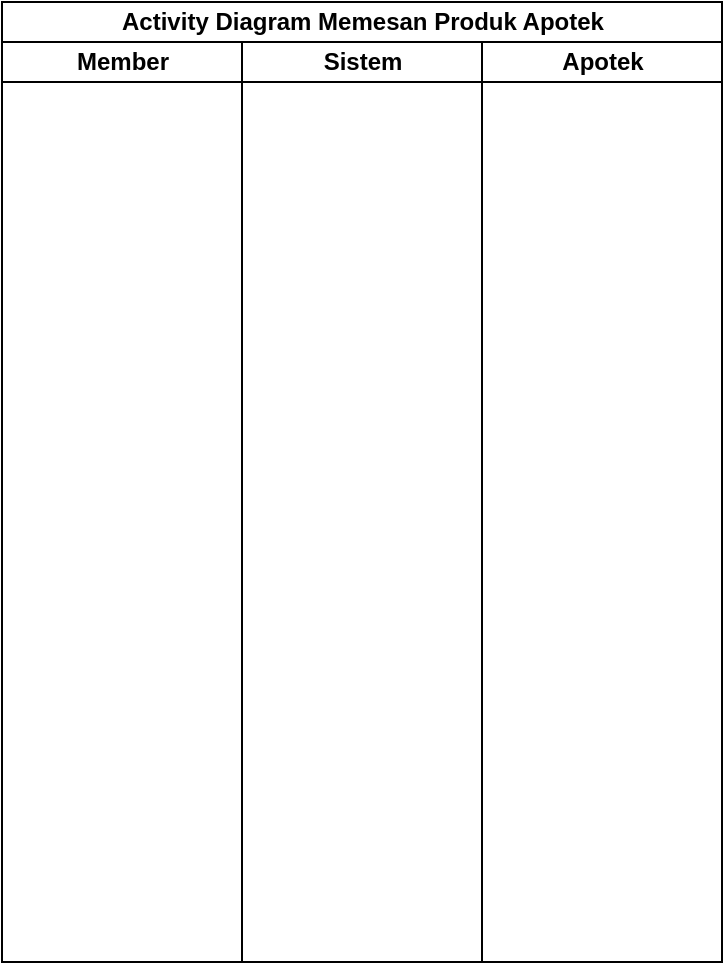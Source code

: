 <mxfile version="20.8.16" type="device"><diagram name="Page-1" id="y1tw0M4ZLxMCJQ07rdmD"><mxGraphModel dx="1036" dy="614" grid="1" gridSize="10" guides="1" tooltips="1" connect="1" arrows="1" fold="1" page="1" pageScale="1" pageWidth="850" pageHeight="1100" math="0" shadow="0"><root><mxCell id="0"/><mxCell id="1" parent="0"/><mxCell id="rR53Q_RiisJlmGFo27ee-6" value="Activity Diagram Memesan Produk Apotek" style="swimlane;childLayout=stackLayout;resizeParent=1;resizeParentMax=0;startSize=20;html=1;" vertex="1" parent="1"><mxGeometry x="240.0" y="110" width="360" height="480" as="geometry"/></mxCell><mxCell id="rR53Q_RiisJlmGFo27ee-7" value="Member" style="swimlane;startSize=20;html=1;" vertex="1" parent="rR53Q_RiisJlmGFo27ee-6"><mxGeometry y="20" width="120" height="460" as="geometry"/></mxCell><mxCell id="rR53Q_RiisJlmGFo27ee-8" value="Sistem" style="swimlane;startSize=20;html=1;" vertex="1" parent="rR53Q_RiisJlmGFo27ee-6"><mxGeometry x="120" y="20" width="120" height="460" as="geometry"/></mxCell><mxCell id="rR53Q_RiisJlmGFo27ee-9" value="Apotek" style="swimlane;startSize=20;html=1;" vertex="1" parent="rR53Q_RiisJlmGFo27ee-6"><mxGeometry x="240" y="20" width="120" height="460" as="geometry"/></mxCell></root></mxGraphModel></diagram></mxfile>